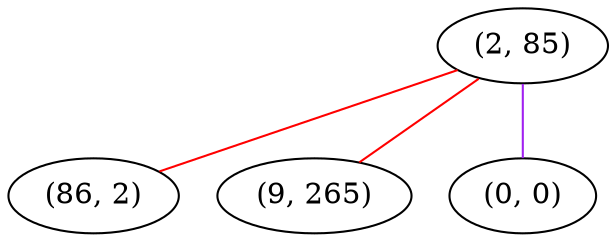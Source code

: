 graph "" {
"(2, 85)";
"(86, 2)";
"(9, 265)";
"(0, 0)";
"(2, 85)" -- "(86, 2)"  [color=red, key=0, weight=1];
"(2, 85)" -- "(9, 265)"  [color=red, key=0, weight=1];
"(2, 85)" -- "(0, 0)"  [color=purple, key=0, weight=4];
}
